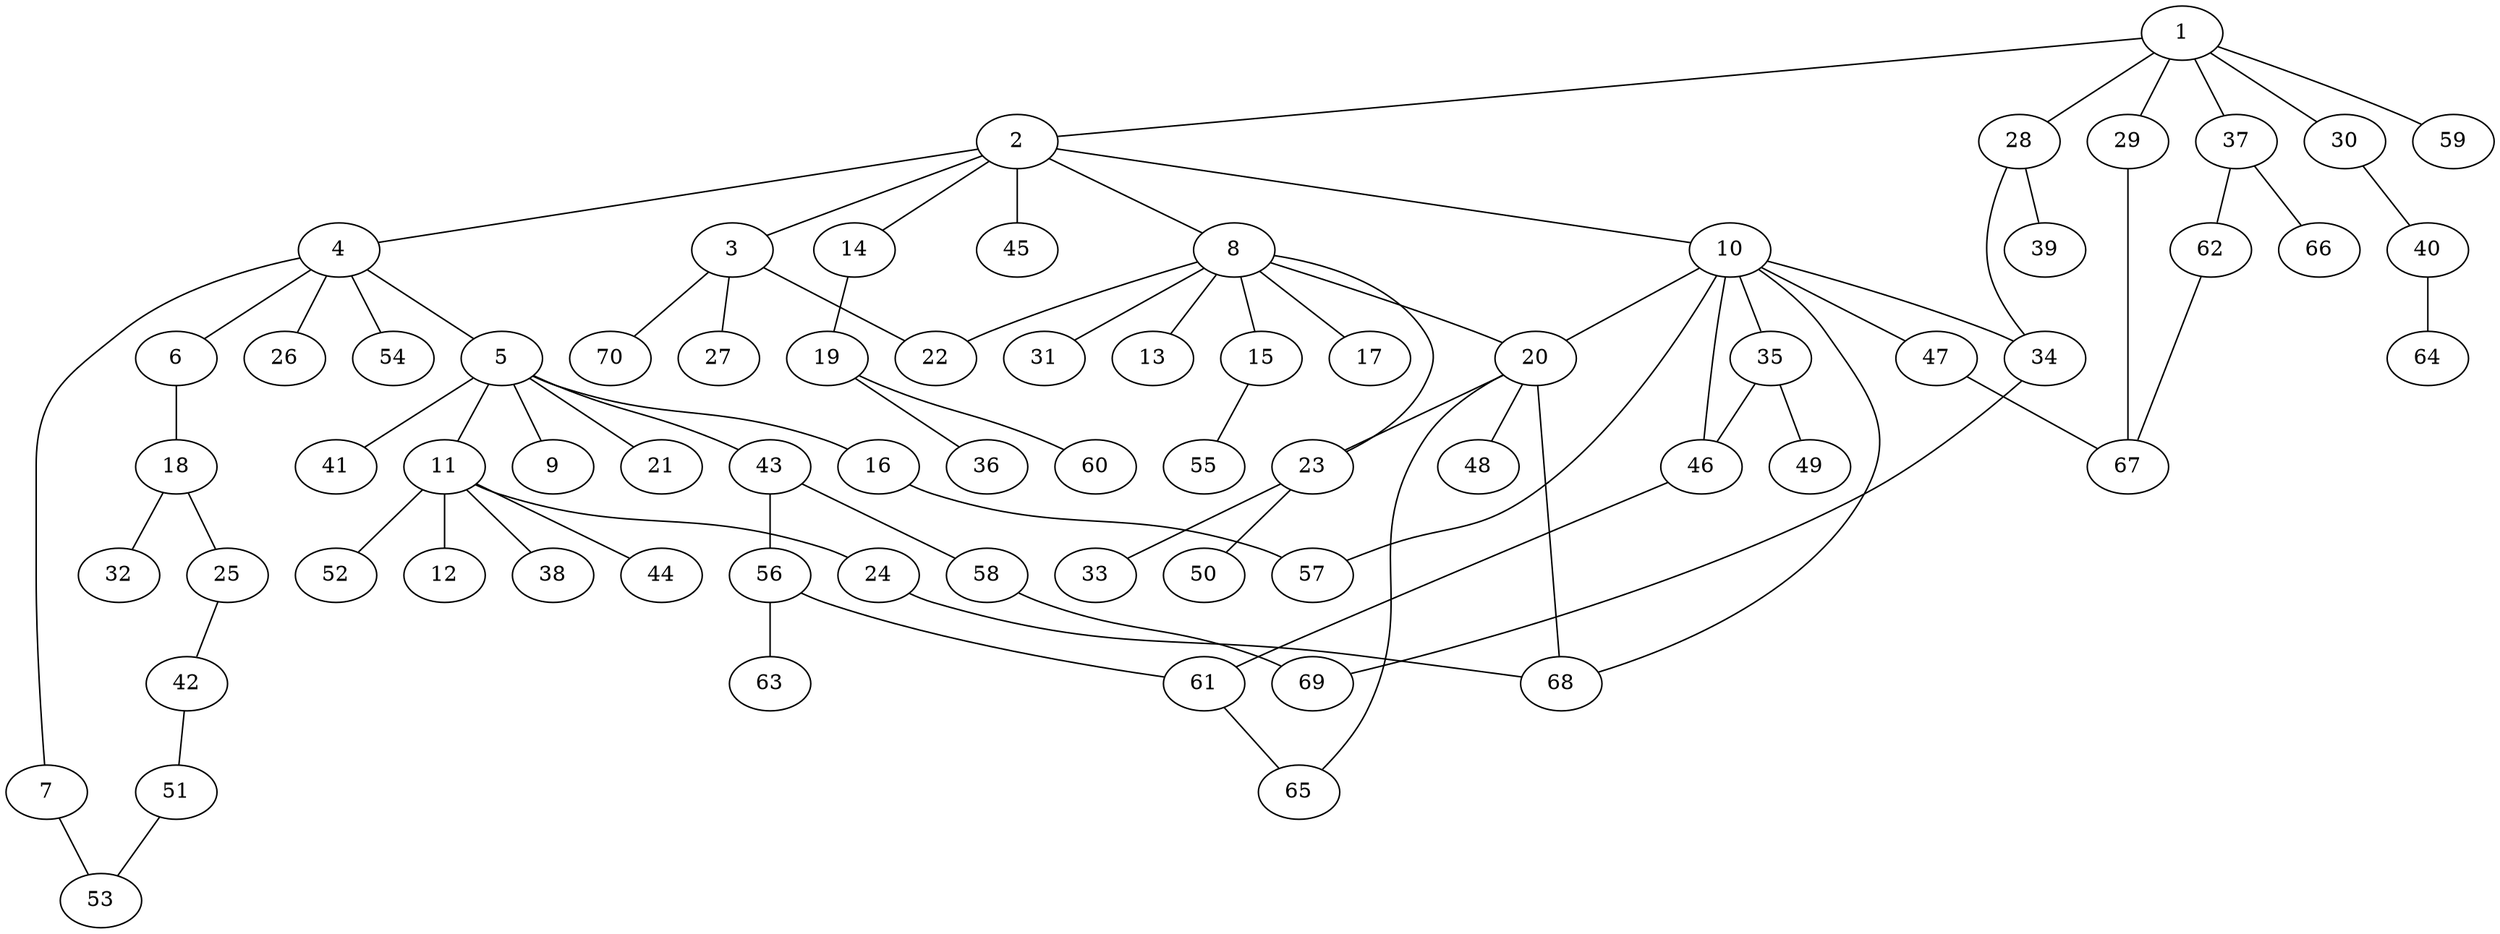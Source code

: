 graph graphname {1--2
1--28
1--29
1--30
1--37
1--59
2--3
2--4
2--8
2--10
2--14
2--45
3--22
3--27
3--70
4--5
4--6
4--7
4--26
4--54
5--9
5--11
5--16
5--21
5--41
5--43
6--18
7--53
8--13
8--15
8--17
8--20
8--22
8--23
8--31
10--20
10--34
10--35
10--46
10--47
10--57
10--68
11--12
11--24
11--38
11--44
11--52
14--19
15--55
16--57
18--25
18--32
19--36
19--60
20--23
20--48
20--65
20--68
23--33
23--50
24--68
25--42
28--34
28--39
29--67
30--40
34--69
35--46
35--49
37--62
37--66
40--64
42--51
43--56
43--58
46--61
47--67
51--53
56--61
56--63
58--69
61--65
62--67
}